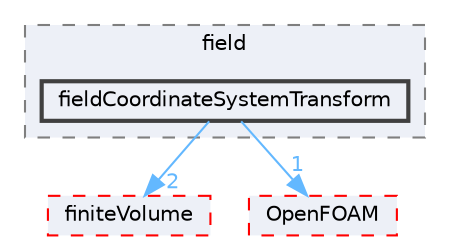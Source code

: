 digraph "src/functionObjects/field/fieldCoordinateSystemTransform"
{
 // LATEX_PDF_SIZE
  bgcolor="transparent";
  edge [fontname=Helvetica,fontsize=10,labelfontname=Helvetica,labelfontsize=10];
  node [fontname=Helvetica,fontsize=10,shape=box,height=0.2,width=0.4];
  compound=true
  subgraph clusterdir_bae024cac12ddc6733a616261920a91f {
    graph [ bgcolor="#edf0f7", pencolor="grey50", label="field", fontname=Helvetica,fontsize=10 style="filled,dashed", URL="dir_bae024cac12ddc6733a616261920a91f.html",tooltip=""]
  dir_91ef1735ffbe1b7f223e2ad79348ab1e [label="fieldCoordinateSystemTransform", fillcolor="#edf0f7", color="grey25", style="filled,bold", URL="dir_91ef1735ffbe1b7f223e2ad79348ab1e.html",tooltip=""];
  }
  dir_9bd15774b555cf7259a6fa18f99fe99b [label="finiteVolume", fillcolor="#edf0f7", color="red", style="filled,dashed", URL="dir_9bd15774b555cf7259a6fa18f99fe99b.html",tooltip=""];
  dir_c5473ff19b20e6ec4dfe5c310b3778a8 [label="OpenFOAM", fillcolor="#edf0f7", color="red", style="filled,dashed", URL="dir_c5473ff19b20e6ec4dfe5c310b3778a8.html",tooltip=""];
  dir_91ef1735ffbe1b7f223e2ad79348ab1e->dir_9bd15774b555cf7259a6fa18f99fe99b [headlabel="2", labeldistance=1.5 headhref="dir_001323_001387.html" href="dir_001323_001387.html" color="steelblue1" fontcolor="steelblue1"];
  dir_91ef1735ffbe1b7f223e2ad79348ab1e->dir_c5473ff19b20e6ec4dfe5c310b3778a8 [headlabel="1", labeldistance=1.5 headhref="dir_001323_002695.html" href="dir_001323_002695.html" color="steelblue1" fontcolor="steelblue1"];
}
